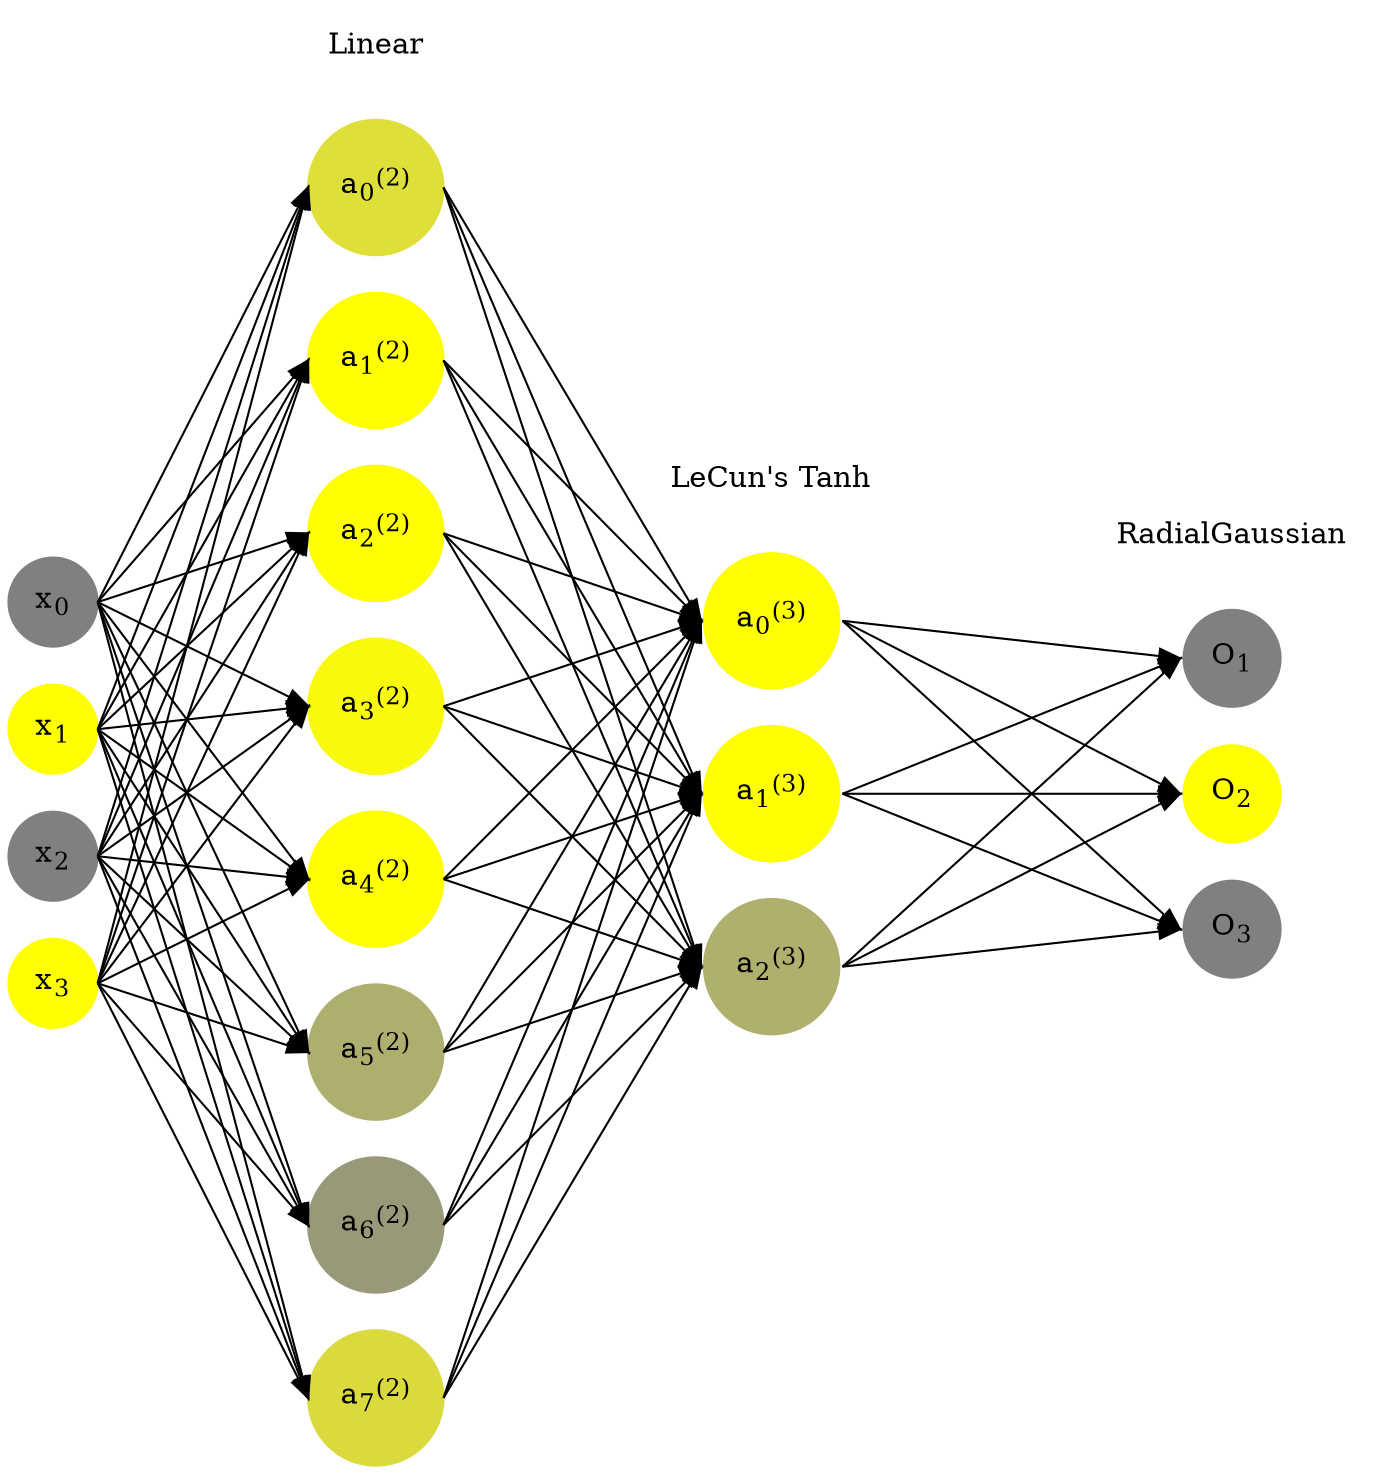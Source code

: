 digraph G {
	rankdir = LR;
	splines=false;
	edge[style=invis];
	ranksep= 1.4;
	{
	node [shape=circle, color="0.1667, 0.0, 0.5", style=filled, fillcolor="0.1667, 0.0, 0.5"];
	x0 [label=<x<sub>0</sub>>];
	}
	{
	node [shape=circle, color="0.1667, 1.0, 1.0", style=filled, fillcolor="0.1667, 1.0, 1.0"];
	x1 [label=<x<sub>1</sub>>];
	}
	{
	node [shape=circle, color="0.1667, 0.0, 0.5", style=filled, fillcolor="0.1667, 0.0, 0.5"];
	x2 [label=<x<sub>2</sub>>];
	}
	{
	node [shape=circle, color="0.1667, 1.0, 1.0", style=filled, fillcolor="0.1667, 1.0, 1.0"];
	x3 [label=<x<sub>3</sub>>];
	}
	{
	node [shape=circle, color="0.1667, 0.743805, 0.871903", style=filled, fillcolor="0.1667, 0.743805, 0.871903"];
	a02 [label=<a<sub>0</sub><sup>(2)</sup>>];
	}
	{
	node [shape=circle, color="0.1667, 1.013238, 1.006619", style=filled, fillcolor="0.1667, 1.013238, 1.006619"];
	a12 [label=<a<sub>1</sub><sup>(2)</sup>>];
	}
	{
	node [shape=circle, color="0.1667, 1.071244, 1.035622", style=filled, fillcolor="0.1667, 1.071244, 1.035622"];
	a22 [label=<a<sub>2</sub><sup>(2)</sup>>];
	}
	{
	node [shape=circle, color="0.1667, 0.946712, 0.973356", style=filled, fillcolor="0.1667, 0.946712, 0.973356"];
	a32 [label=<a<sub>3</sub><sup>(2)</sup>>];
	}
	{
	node [shape=circle, color="0.1667, 2.309386, 1.654693", style=filled, fillcolor="0.1667, 2.309386, 1.654693"];
	a42 [label=<a<sub>4</sub><sup>(2)</sup>>];
	}
	{
	node [shape=circle, color="0.1667, 0.360907, 0.680454", style=filled, fillcolor="0.1667, 0.360907, 0.680454"];
	a52 [label=<a<sub>5</sub><sup>(2)</sup>>];
	}
	{
	node [shape=circle, color="0.1667, 0.200446, 0.600223", style=filled, fillcolor="0.1667, 0.200446, 0.600223"];
	a62 [label=<a<sub>6</sub><sup>(2)</sup>>];
	}
	{
	node [shape=circle, color="0.1667, 0.707833, 0.853917", style=filled, fillcolor="0.1667, 0.707833, 0.853917"];
	a72 [label=<a<sub>7</sub><sup>(2)</sup>>];
	}
	{
	node [shape=circle, color="0.1667, 1.714961, 1.357481", style=filled, fillcolor="0.1667, 1.714961, 1.357481"];
	a03 [label=<a<sub>0</sub><sup>(3)</sup>>];
	}
	{
	node [shape=circle, color="0.1667, 1.713298, 1.356649", style=filled, fillcolor="0.1667, 1.713298, 1.356649"];
	a13 [label=<a<sub>1</sub><sup>(3)</sup>>];
	}
	{
	node [shape=circle, color="0.1667, 0.368762, 0.684381", style=filled, fillcolor="0.1667, 0.368762, 0.684381"];
	a23 [label=<a<sub>2</sub><sup>(3)</sup>>];
	}
	{
	node [shape=circle, color="0.1667, 0.0, 0.5", style=filled, fillcolor="0.1667, 0.0, 0.5"];
	O1 [label=<O<sub>1</sub>>];
	}
	{
	node [shape=circle, color="0.1667, 1.0, 1.0", style=filled, fillcolor="0.1667, 1.0, 1.0"];
	O2 [label=<O<sub>2</sub>>];
	}
	{
	node [shape=circle, color="0.1667, 0.0, 0.5", style=filled, fillcolor="0.1667, 0.0, 0.5"];
	O3 [label=<O<sub>3</sub>>];
	}
	{
	rank=same;
	x0->x1->x2->x3;
	}
	{
	rank=same;
	a02->a12->a22->a32->a42->a52->a62->a72;
	}
	{
	rank=same;
	a03->a13->a23;
	}
	{
	rank=same;
	O1->O2->O3;
	}
	l1 [shape=plaintext,label="Linear"];
	l1->a02;
	{rank=same; l1;a02};
	l2 [shape=plaintext,label="LeCun's Tanh"];
	l2->a03;
	{rank=same; l2;a03};
	l3 [shape=plaintext,label="RadialGaussian"];
	l3->O1;
	{rank=same; l3;O1};
edge[style=solid, tailport=e, headport=w];
	{x0;x1;x2;x3} -> {a02;a12;a22;a32;a42;a52;a62;a72};
	{a02;a12;a22;a32;a42;a52;a62;a72} -> {a03;a13;a23};
	{a03;a13;a23} -> {O1,O2,O3};
}